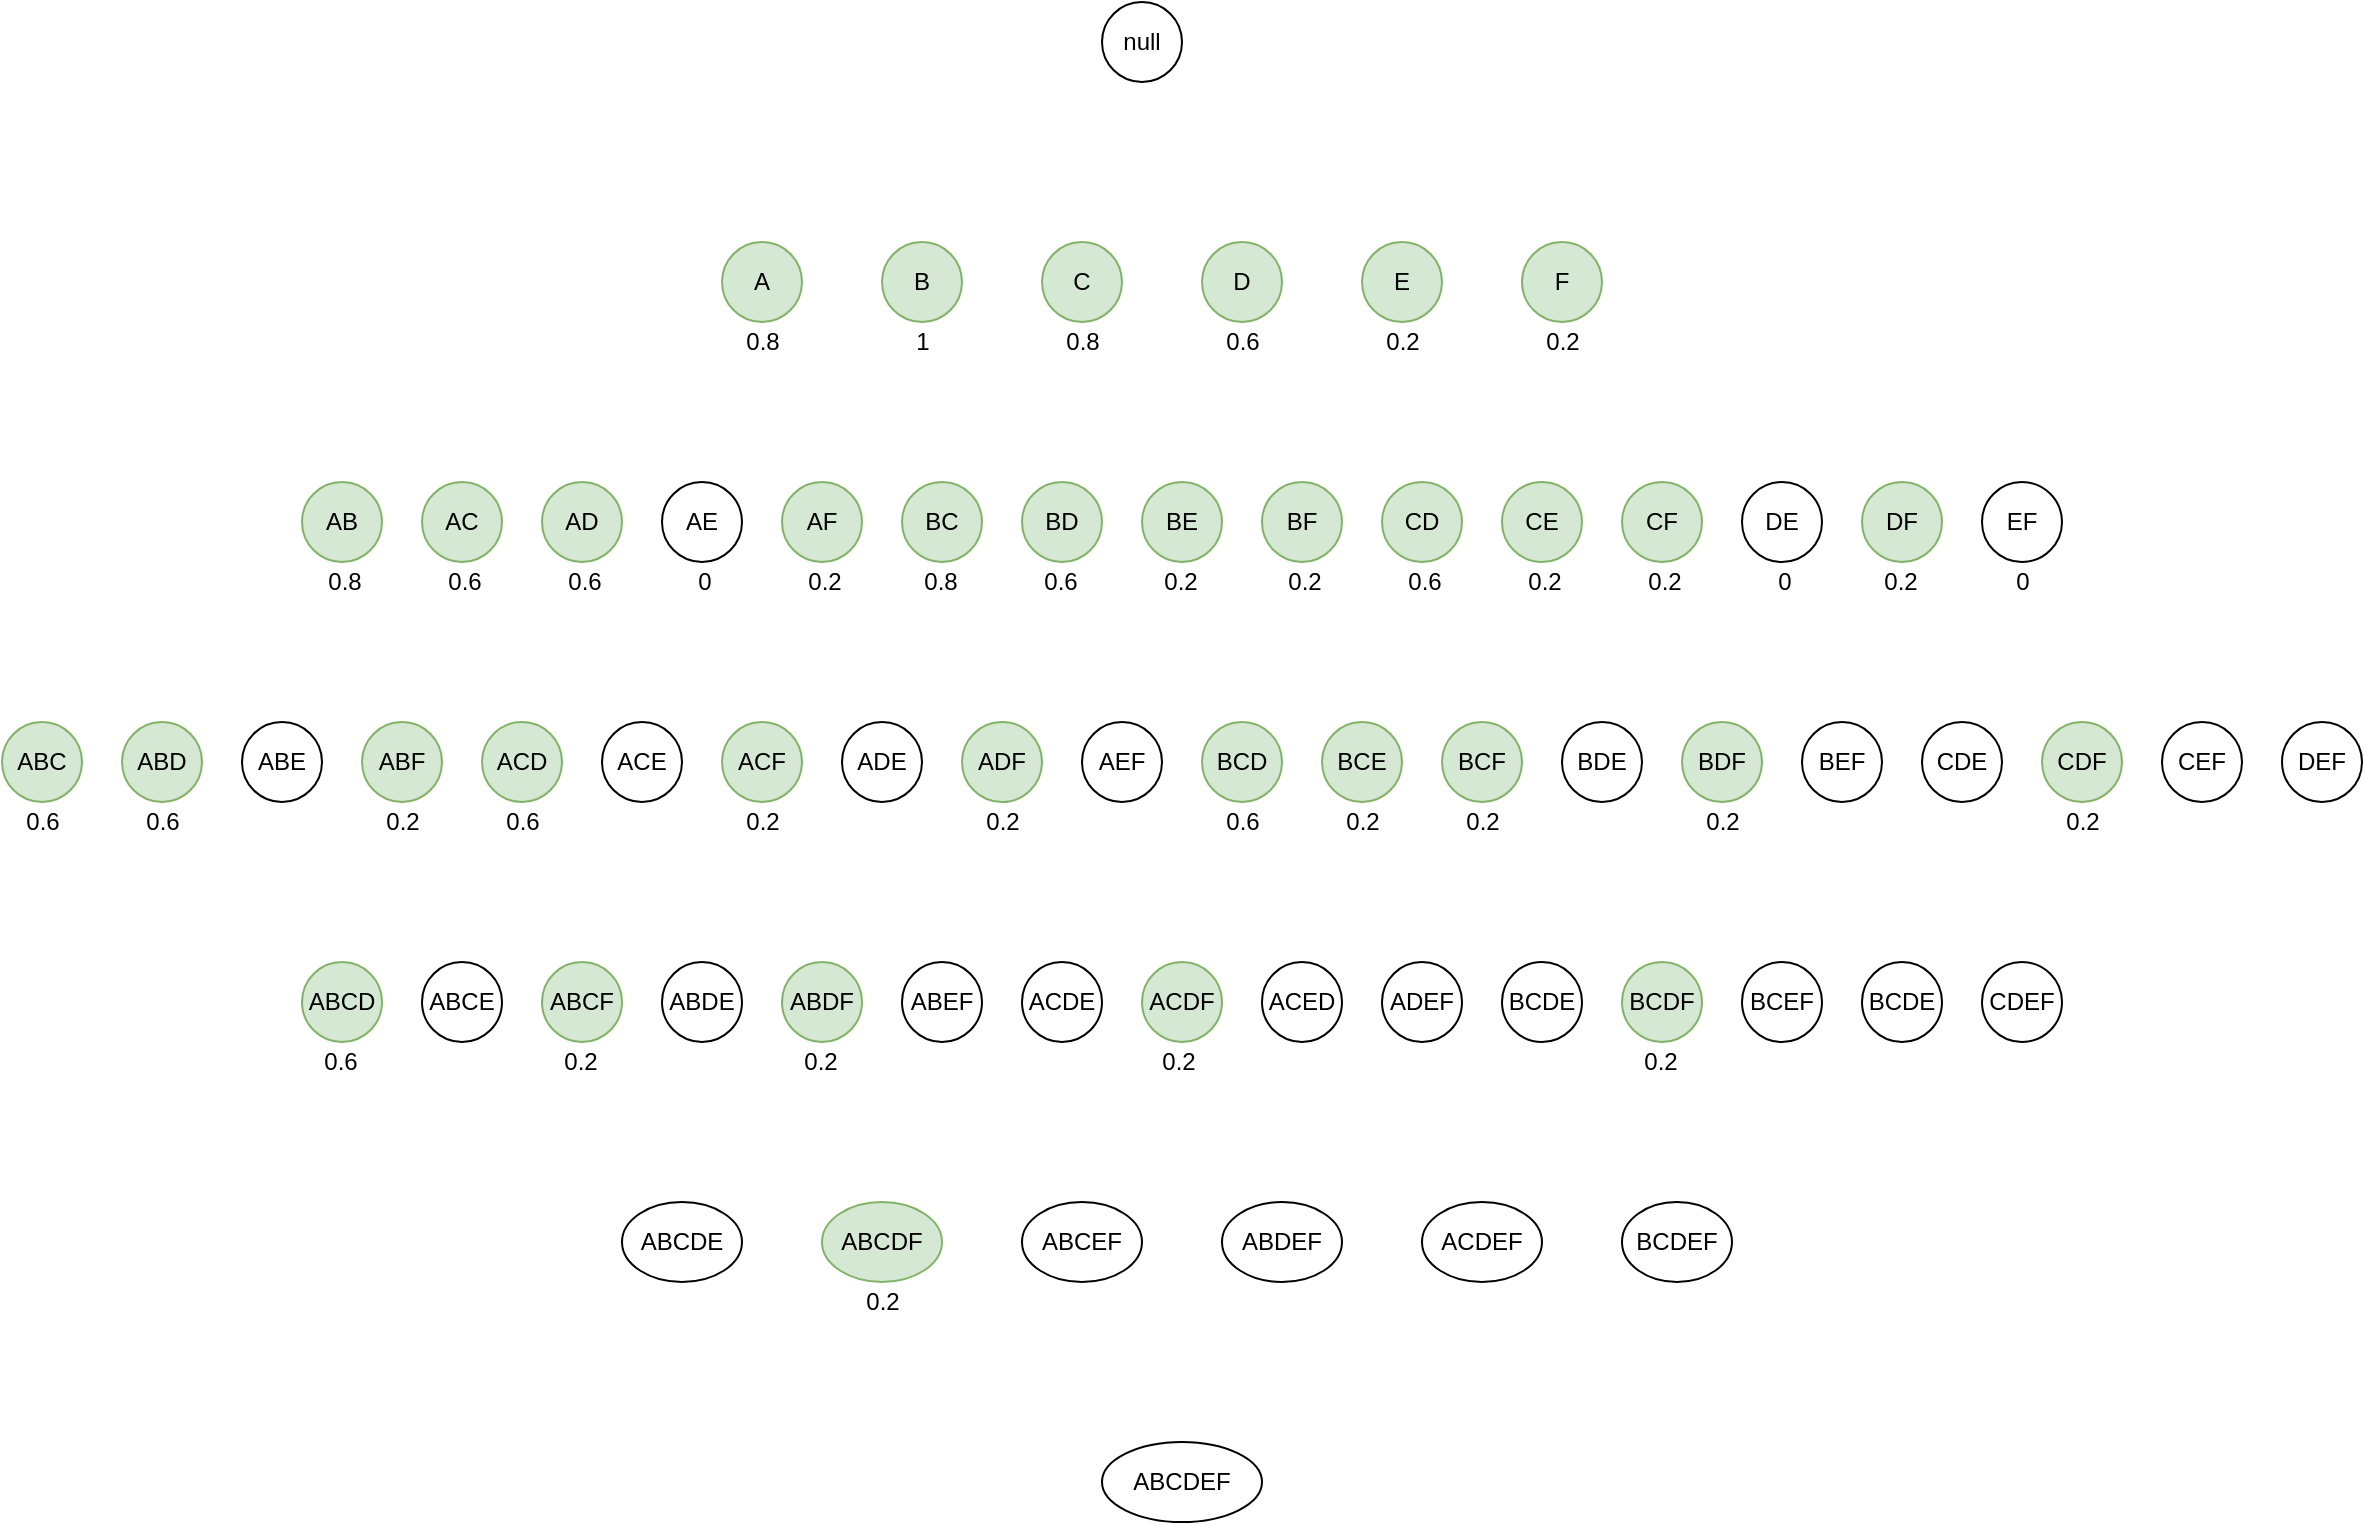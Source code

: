 <mxfile version="14.7.0" type="device"><diagram id="X65wY1Dg5AVJDhZkrvRW" name="Page-1"><mxGraphModel dx="2749" dy="934" grid="1" gridSize="10" guides="1" tooltips="1" connect="1" arrows="1" fold="1" page="1" pageScale="1" pageWidth="827" pageHeight="1169" math="0" shadow="0"><root><mxCell id="0"/><mxCell id="1" parent="0"/><mxCell id="b9go1vsI8JWXUfxIIshE-1" value="null" style="ellipse;whiteSpace=wrap;html=1;" vertex="1" parent="1"><mxGeometry x="360" y="160" width="40" height="40" as="geometry"/></mxCell><mxCell id="b9go1vsI8JWXUfxIIshE-2" value="A&lt;span style=&quot;color: rgba(0 , 0 , 0 , 0) ; font-family: monospace ; font-size: 0px&quot;&gt;%3CmxGraphModel%3E%3Croot%3E%3CmxCell%20id%3D%220%22%2F%3E%3CmxCell%20id%3D%221%22%20parent%3D%220%22%2F%3E%3CmxCell%20id%3D%222%22%20value%3D%22null%22%20style%3D%22ellipse%3BwhiteSpace%3Dwrap%3Bhtml%3D1%3B%22%20vertex%3D%221%22%20parent%3D%221%22%3E%3CmxGeometry%20x%3D%22360%22%20y%3D%22240%22%20width%3D%2240%22%20height%3D%2240%22%20as%3D%22geometry%22%2F%3E%3C%2FmxCell%3E%3C%2Froot%3E%3C%2FmxGraphModel%3E&lt;/span&gt;" style="ellipse;whiteSpace=wrap;html=1;fillColor=#d5e8d4;strokeColor=#82b366;" vertex="1" parent="1"><mxGeometry x="170" y="280" width="40" height="40" as="geometry"/></mxCell><mxCell id="b9go1vsI8JWXUfxIIshE-3" value="B" style="ellipse;whiteSpace=wrap;html=1;fillColor=#d5e8d4;strokeColor=#82b366;" vertex="1" parent="1"><mxGeometry x="250" y="280" width="40" height="40" as="geometry"/></mxCell><mxCell id="b9go1vsI8JWXUfxIIshE-4" value="C" style="ellipse;whiteSpace=wrap;html=1;fillColor=#d5e8d4;strokeColor=#82b366;" vertex="1" parent="1"><mxGeometry x="330" y="280" width="40" height="40" as="geometry"/></mxCell><mxCell id="b9go1vsI8JWXUfxIIshE-5" value="D" style="ellipse;whiteSpace=wrap;html=1;fillColor=#d5e8d4;strokeColor=#82b366;" vertex="1" parent="1"><mxGeometry x="410" y="280" width="40" height="40" as="geometry"/></mxCell><mxCell id="b9go1vsI8JWXUfxIIshE-6" value="E" style="ellipse;whiteSpace=wrap;html=1;fillColor=#d5e8d4;strokeColor=#82b366;" vertex="1" parent="1"><mxGeometry x="490" y="280" width="40" height="40" as="geometry"/></mxCell><mxCell id="b9go1vsI8JWXUfxIIshE-7" value="F" style="ellipse;whiteSpace=wrap;html=1;fillColor=#d5e8d4;strokeColor=#82b366;" vertex="1" parent="1"><mxGeometry x="570" y="280" width="40" height="40" as="geometry"/></mxCell><mxCell id="b9go1vsI8JWXUfxIIshE-8" value="AE" style="ellipse;whiteSpace=wrap;html=1;" vertex="1" parent="1"><mxGeometry x="140" y="400" width="40" height="40" as="geometry"/></mxCell><mxCell id="b9go1vsI8JWXUfxIIshE-9" value="AF" style="ellipse;whiteSpace=wrap;html=1;fillColor=#d5e8d4;strokeColor=#82b366;" vertex="1" parent="1"><mxGeometry x="200" y="400" width="40" height="40" as="geometry"/></mxCell><mxCell id="b9go1vsI8JWXUfxIIshE-10" value="BC" style="ellipse;whiteSpace=wrap;html=1;fillColor=#d5e8d4;strokeColor=#82b366;" vertex="1" parent="1"><mxGeometry x="260" y="400" width="40" height="40" as="geometry"/></mxCell><mxCell id="b9go1vsI8JWXUfxIIshE-11" value="BD" style="ellipse;whiteSpace=wrap;html=1;fillColor=#d5e8d4;strokeColor=#82b366;" vertex="1" parent="1"><mxGeometry x="320" y="400" width="40" height="40" as="geometry"/></mxCell><mxCell id="b9go1vsI8JWXUfxIIshE-12" value="BE" style="ellipse;whiteSpace=wrap;html=1;fillColor=#d5e8d4;strokeColor=#82b366;" vertex="1" parent="1"><mxGeometry x="380" y="400" width="40" height="40" as="geometry"/></mxCell><mxCell id="b9go1vsI8JWXUfxIIshE-13" value="BF" style="ellipse;whiteSpace=wrap;html=1;fillColor=#d5e8d4;strokeColor=#82b366;" vertex="1" parent="1"><mxGeometry x="440" y="400" width="40" height="40" as="geometry"/></mxCell><mxCell id="b9go1vsI8JWXUfxIIshE-14" value="CD" style="ellipse;whiteSpace=wrap;html=1;fillColor=#d5e8d4;strokeColor=#82b366;" vertex="1" parent="1"><mxGeometry x="500" y="400" width="40" height="40" as="geometry"/></mxCell><mxCell id="b9go1vsI8JWXUfxIIshE-15" value="CE" style="ellipse;whiteSpace=wrap;html=1;fillColor=#d5e8d4;strokeColor=#82b366;" vertex="1" parent="1"><mxGeometry x="560" y="400" width="40" height="40" as="geometry"/></mxCell><mxCell id="b9go1vsI8JWXUfxIIshE-16" value="CF" style="ellipse;whiteSpace=wrap;html=1;fillColor=#d5e8d4;strokeColor=#82b366;" vertex="1" parent="1"><mxGeometry x="620" y="400" width="40" height="40" as="geometry"/></mxCell><mxCell id="b9go1vsI8JWXUfxIIshE-17" value="DE" style="ellipse;whiteSpace=wrap;html=1;" vertex="1" parent="1"><mxGeometry x="680" y="400" width="40" height="40" as="geometry"/></mxCell><mxCell id="b9go1vsI8JWXUfxIIshE-18" value="DF" style="ellipse;whiteSpace=wrap;html=1;fillColor=#d5e8d4;strokeColor=#82b366;" vertex="1" parent="1"><mxGeometry x="740" y="400" width="40" height="40" as="geometry"/></mxCell><mxCell id="b9go1vsI8JWXUfxIIshE-19" value="EF" style="ellipse;whiteSpace=wrap;html=1;" vertex="1" parent="1"><mxGeometry x="800" y="400" width="40" height="40" as="geometry"/></mxCell><mxCell id="b9go1vsI8JWXUfxIIshE-20" value="AB" style="ellipse;whiteSpace=wrap;html=1;fillColor=#d5e8d4;strokeColor=#82b366;" vertex="1" parent="1"><mxGeometry x="-40" y="400" width="40" height="40" as="geometry"/></mxCell><mxCell id="b9go1vsI8JWXUfxIIshE-21" value="AC" style="ellipse;whiteSpace=wrap;html=1;fillColor=#d5e8d4;strokeColor=#82b366;" vertex="1" parent="1"><mxGeometry x="20" y="400" width="40" height="40" as="geometry"/></mxCell><mxCell id="b9go1vsI8JWXUfxIIshE-22" value="AD" style="ellipse;whiteSpace=wrap;html=1;fillColor=#d5e8d4;strokeColor=#82b366;" vertex="1" parent="1"><mxGeometry x="80" y="400" width="40" height="40" as="geometry"/></mxCell><mxCell id="b9go1vsI8JWXUfxIIshE-38" value="ABF" style="ellipse;whiteSpace=wrap;html=1;fillColor=#d5e8d4;strokeColor=#82b366;" vertex="1" parent="1"><mxGeometry x="-10" y="520" width="40" height="40" as="geometry"/></mxCell><mxCell id="b9go1vsI8JWXUfxIIshE-39" value="ACD" style="ellipse;whiteSpace=wrap;html=1;fillColor=#d5e8d4;strokeColor=#82b366;" vertex="1" parent="1"><mxGeometry x="50" y="520" width="40" height="40" as="geometry"/></mxCell><mxCell id="b9go1vsI8JWXUfxIIshE-40" value="ACE" style="ellipse;whiteSpace=wrap;html=1;" vertex="1" parent="1"><mxGeometry x="110" y="520" width="40" height="40" as="geometry"/></mxCell><mxCell id="b9go1vsI8JWXUfxIIshE-41" value="ACF" style="ellipse;whiteSpace=wrap;html=1;fillColor=#d5e8d4;strokeColor=#82b366;" vertex="1" parent="1"><mxGeometry x="170" y="520" width="40" height="40" as="geometry"/></mxCell><mxCell id="b9go1vsI8JWXUfxIIshE-42" value="ADE" style="ellipse;whiteSpace=wrap;html=1;" vertex="1" parent="1"><mxGeometry x="230" y="520" width="40" height="40" as="geometry"/></mxCell><mxCell id="b9go1vsI8JWXUfxIIshE-43" value="ADF" style="ellipse;whiteSpace=wrap;html=1;fillColor=#d5e8d4;strokeColor=#82b366;" vertex="1" parent="1"><mxGeometry x="290" y="520" width="40" height="40" as="geometry"/></mxCell><mxCell id="b9go1vsI8JWXUfxIIshE-44" value="AEF" style="ellipse;whiteSpace=wrap;html=1;" vertex="1" parent="1"><mxGeometry x="350" y="520" width="40" height="40" as="geometry"/></mxCell><mxCell id="b9go1vsI8JWXUfxIIshE-45" value="BCD" style="ellipse;whiteSpace=wrap;html=1;fillColor=#d5e8d4;strokeColor=#82b366;" vertex="1" parent="1"><mxGeometry x="410" y="520" width="40" height="40" as="geometry"/></mxCell><mxCell id="b9go1vsI8JWXUfxIIshE-46" value="BCE" style="ellipse;whiteSpace=wrap;html=1;fillColor=#d5e8d4;strokeColor=#82b366;" vertex="1" parent="1"><mxGeometry x="470" y="520" width="40" height="40" as="geometry"/></mxCell><mxCell id="b9go1vsI8JWXUfxIIshE-47" value="BCF" style="ellipse;whiteSpace=wrap;html=1;fillColor=#d5e8d4;strokeColor=#82b366;" vertex="1" parent="1"><mxGeometry x="530" y="520" width="40" height="40" as="geometry"/></mxCell><mxCell id="b9go1vsI8JWXUfxIIshE-48" value="BDE" style="ellipse;whiteSpace=wrap;html=1;" vertex="1" parent="1"><mxGeometry x="590" y="520" width="40" height="40" as="geometry"/></mxCell><mxCell id="b9go1vsI8JWXUfxIIshE-49" value="BDF" style="ellipse;whiteSpace=wrap;html=1;fillColor=#d5e8d4;strokeColor=#82b366;" vertex="1" parent="1"><mxGeometry x="650" y="520" width="40" height="40" as="geometry"/></mxCell><mxCell id="b9go1vsI8JWXUfxIIshE-50" value="ABC" style="ellipse;whiteSpace=wrap;html=1;fillColor=#d5e8d4;strokeColor=#82b366;" vertex="1" parent="1"><mxGeometry x="-190" y="520" width="40" height="40" as="geometry"/></mxCell><mxCell id="b9go1vsI8JWXUfxIIshE-51" value="ABD" style="ellipse;whiteSpace=wrap;html=1;fillColor=#d5e8d4;strokeColor=#82b366;" vertex="1" parent="1"><mxGeometry x="-130" y="520" width="40" height="40" as="geometry"/></mxCell><mxCell id="b9go1vsI8JWXUfxIIshE-52" value="ABE" style="ellipse;whiteSpace=wrap;html=1;" vertex="1" parent="1"><mxGeometry x="-70" y="520" width="40" height="40" as="geometry"/></mxCell><mxCell id="b9go1vsI8JWXUfxIIshE-53" value="CEF" style="ellipse;whiteSpace=wrap;html=1;" vertex="1" parent="1"><mxGeometry x="890" y="520" width="40" height="40" as="geometry"/></mxCell><mxCell id="b9go1vsI8JWXUfxIIshE-54" value="DEF" style="ellipse;whiteSpace=wrap;html=1;" vertex="1" parent="1"><mxGeometry x="950" y="520" width="40" height="40" as="geometry"/></mxCell><mxCell id="b9go1vsI8JWXUfxIIshE-55" value="BEF" style="ellipse;whiteSpace=wrap;html=1;" vertex="1" parent="1"><mxGeometry x="710" y="520" width="40" height="40" as="geometry"/></mxCell><mxCell id="b9go1vsI8JWXUfxIIshE-56" value="CDE" style="ellipse;whiteSpace=wrap;html=1;" vertex="1" parent="1"><mxGeometry x="770" y="520" width="40" height="40" as="geometry"/></mxCell><mxCell id="b9go1vsI8JWXUfxIIshE-57" value="CDF" style="ellipse;whiteSpace=wrap;html=1;fillColor=#d5e8d4;strokeColor=#82b366;" vertex="1" parent="1"><mxGeometry x="830" y="520" width="40" height="40" as="geometry"/></mxCell><mxCell id="b9go1vsI8JWXUfxIIshE-58" value="ABDE" style="ellipse;whiteSpace=wrap;html=1;" vertex="1" parent="1"><mxGeometry x="140" y="640" width="40" height="40" as="geometry"/></mxCell><mxCell id="b9go1vsI8JWXUfxIIshE-59" value="ABDF" style="ellipse;whiteSpace=wrap;html=1;fillColor=#d5e8d4;strokeColor=#82b366;" vertex="1" parent="1"><mxGeometry x="200" y="640" width="40" height="40" as="geometry"/></mxCell><mxCell id="b9go1vsI8JWXUfxIIshE-60" value="ABEF" style="ellipse;whiteSpace=wrap;html=1;" vertex="1" parent="1"><mxGeometry x="260" y="640" width="40" height="40" as="geometry"/></mxCell><mxCell id="b9go1vsI8JWXUfxIIshE-61" value="ACDE" style="ellipse;whiteSpace=wrap;html=1;" vertex="1" parent="1"><mxGeometry x="320" y="640" width="40" height="40" as="geometry"/></mxCell><mxCell id="b9go1vsI8JWXUfxIIshE-62" value="ACDF" style="ellipse;whiteSpace=wrap;html=1;fillColor=#d5e8d4;strokeColor=#82b366;" vertex="1" parent="1"><mxGeometry x="380" y="640" width="40" height="40" as="geometry"/></mxCell><mxCell id="b9go1vsI8JWXUfxIIshE-63" value="ACED" style="ellipse;whiteSpace=wrap;html=1;" vertex="1" parent="1"><mxGeometry x="440" y="640" width="40" height="40" as="geometry"/></mxCell><mxCell id="b9go1vsI8JWXUfxIIshE-64" value="ADEF" style="ellipse;whiteSpace=wrap;html=1;" vertex="1" parent="1"><mxGeometry x="500" y="640" width="40" height="40" as="geometry"/></mxCell><mxCell id="b9go1vsI8JWXUfxIIshE-65" value="BCDE" style="ellipse;whiteSpace=wrap;html=1;" vertex="1" parent="1"><mxGeometry x="560" y="640" width="40" height="40" as="geometry"/></mxCell><mxCell id="b9go1vsI8JWXUfxIIshE-66" value="BCDF" style="ellipse;whiteSpace=wrap;html=1;fillColor=#d5e8d4;strokeColor=#82b366;" vertex="1" parent="1"><mxGeometry x="620" y="640" width="40" height="40" as="geometry"/></mxCell><mxCell id="b9go1vsI8JWXUfxIIshE-67" value="BCEF" style="ellipse;whiteSpace=wrap;html=1;" vertex="1" parent="1"><mxGeometry x="680" y="640" width="40" height="40" as="geometry"/></mxCell><mxCell id="b9go1vsI8JWXUfxIIshE-68" value="BCDE" style="ellipse;whiteSpace=wrap;html=1;" vertex="1" parent="1"><mxGeometry x="740" y="640" width="40" height="40" as="geometry"/></mxCell><mxCell id="b9go1vsI8JWXUfxIIshE-69" value="CDEF" style="ellipse;whiteSpace=wrap;html=1;" vertex="1" parent="1"><mxGeometry x="800" y="640" width="40" height="40" as="geometry"/></mxCell><mxCell id="b9go1vsI8JWXUfxIIshE-70" value="ABCD" style="ellipse;whiteSpace=wrap;html=1;fillColor=#d5e8d4;strokeColor=#82b366;" vertex="1" parent="1"><mxGeometry x="-40" y="640" width="40" height="40" as="geometry"/></mxCell><mxCell id="b9go1vsI8JWXUfxIIshE-71" value="ABCE" style="ellipse;whiteSpace=wrap;html=1;" vertex="1" parent="1"><mxGeometry x="20" y="640" width="40" height="40" as="geometry"/></mxCell><mxCell id="b9go1vsI8JWXUfxIIshE-72" value="ABCF" style="ellipse;whiteSpace=wrap;html=1;fillColor=#d5e8d4;strokeColor=#82b366;" vertex="1" parent="1"><mxGeometry x="80" y="640" width="40" height="40" as="geometry"/></mxCell><mxCell id="b9go1vsI8JWXUfxIIshE-73" value="ABCDE" style="ellipse;whiteSpace=wrap;html=1;" vertex="1" parent="1"><mxGeometry x="120" y="760" width="60" height="40" as="geometry"/></mxCell><mxCell id="b9go1vsI8JWXUfxIIshE-74" value="ABCDF" style="ellipse;whiteSpace=wrap;html=1;fillColor=#d5e8d4;strokeColor=#82b366;" vertex="1" parent="1"><mxGeometry x="220" y="760" width="60" height="40" as="geometry"/></mxCell><mxCell id="b9go1vsI8JWXUfxIIshE-75" value="ABCEF" style="ellipse;whiteSpace=wrap;html=1;" vertex="1" parent="1"><mxGeometry x="320" y="760" width="60" height="40" as="geometry"/></mxCell><mxCell id="b9go1vsI8JWXUfxIIshE-76" value="ABDEF" style="ellipse;whiteSpace=wrap;html=1;" vertex="1" parent="1"><mxGeometry x="420" y="760" width="60" height="40" as="geometry"/></mxCell><mxCell id="b9go1vsI8JWXUfxIIshE-77" value="ACDEF" style="ellipse;whiteSpace=wrap;html=1;" vertex="1" parent="1"><mxGeometry x="520" y="760" width="60" height="40" as="geometry"/></mxCell><mxCell id="b9go1vsI8JWXUfxIIshE-78" value="BCDEF" style="ellipse;whiteSpace=wrap;html=1;" vertex="1" parent="1"><mxGeometry x="620" y="760" width="55" height="40" as="geometry"/></mxCell><mxCell id="b9go1vsI8JWXUfxIIshE-79" value="ABCDEF" style="ellipse;whiteSpace=wrap;html=1;" vertex="1" parent="1"><mxGeometry x="360" y="880" width="80" height="40" as="geometry"/></mxCell><mxCell id="b9go1vsI8JWXUfxIIshE-81" value="0.8" style="text;html=1;align=center;verticalAlign=middle;resizable=0;points=[];autosize=1;strokeColor=none;" vertex="1" parent="1"><mxGeometry x="175" y="320" width="30" height="20" as="geometry"/></mxCell><mxCell id="b9go1vsI8JWXUfxIIshE-83" value="1" style="text;html=1;align=center;verticalAlign=middle;resizable=0;points=[];autosize=1;strokeColor=none;" vertex="1" parent="1"><mxGeometry x="260" y="320" width="20" height="20" as="geometry"/></mxCell><mxCell id="b9go1vsI8JWXUfxIIshE-84" value="0.8" style="text;html=1;align=center;verticalAlign=middle;resizable=0;points=[];autosize=1;strokeColor=none;" vertex="1" parent="1"><mxGeometry x="335" y="320" width="30" height="20" as="geometry"/></mxCell><mxCell id="b9go1vsI8JWXUfxIIshE-85" value="0.6" style="text;html=1;align=center;verticalAlign=middle;resizable=0;points=[];autosize=1;strokeColor=none;" vertex="1" parent="1"><mxGeometry x="415" y="320" width="30" height="20" as="geometry"/></mxCell><mxCell id="b9go1vsI8JWXUfxIIshE-86" value="0.2" style="text;html=1;align=center;verticalAlign=middle;resizable=0;points=[];autosize=1;strokeColor=none;" vertex="1" parent="1"><mxGeometry x="495" y="320" width="30" height="20" as="geometry"/></mxCell><mxCell id="b9go1vsI8JWXUfxIIshE-87" value="0.2" style="text;html=1;align=center;verticalAlign=middle;resizable=0;points=[];autosize=1;strokeColor=none;" vertex="1" parent="1"><mxGeometry x="575" y="320" width="30" height="20" as="geometry"/></mxCell><mxCell id="b9go1vsI8JWXUfxIIshE-104" value="0.6" style="text;html=1;align=center;verticalAlign=middle;resizable=0;points=[];autosize=1;strokeColor=none;" vertex="1" parent="1"><mxGeometry x="-185" y="560" width="30" height="20" as="geometry"/></mxCell><mxCell id="b9go1vsI8JWXUfxIIshE-105" value="0.6" style="text;html=1;align=center;verticalAlign=middle;resizable=0;points=[];autosize=1;strokeColor=none;" vertex="1" parent="1"><mxGeometry x="-125" y="560" width="30" height="20" as="geometry"/></mxCell><mxCell id="b9go1vsI8JWXUfxIIshE-107" value="0.2" style="text;html=1;align=center;verticalAlign=middle;resizable=0;points=[];autosize=1;strokeColor=none;" vertex="1" parent="1"><mxGeometry x="-5" y="560" width="30" height="20" as="geometry"/></mxCell><mxCell id="b9go1vsI8JWXUfxIIshE-108" value="0.6" style="text;html=1;align=center;verticalAlign=middle;resizable=0;points=[];autosize=1;strokeColor=none;" vertex="1" parent="1"><mxGeometry x="55" y="560" width="30" height="20" as="geometry"/></mxCell><mxCell id="b9go1vsI8JWXUfxIIshE-110" value="0.2" style="text;html=1;align=center;verticalAlign=middle;resizable=0;points=[];autosize=1;strokeColor=none;" vertex="1" parent="1"><mxGeometry x="175" y="560" width="30" height="20" as="geometry"/></mxCell><mxCell id="b9go1vsI8JWXUfxIIshE-112" value="0.2" style="text;html=1;align=center;verticalAlign=middle;resizable=0;points=[];autosize=1;strokeColor=none;" vertex="1" parent="1"><mxGeometry x="295" y="560" width="30" height="20" as="geometry"/></mxCell><mxCell id="b9go1vsI8JWXUfxIIshE-114" value="0.6" style="text;html=1;align=center;verticalAlign=middle;resizable=0;points=[];autosize=1;strokeColor=none;" vertex="1" parent="1"><mxGeometry x="415" y="560" width="30" height="20" as="geometry"/></mxCell><mxCell id="b9go1vsI8JWXUfxIIshE-115" value="0.2" style="text;html=1;align=center;verticalAlign=middle;resizable=0;points=[];autosize=1;strokeColor=none;" vertex="1" parent="1"><mxGeometry x="475" y="560" width="30" height="20" as="geometry"/></mxCell><mxCell id="b9go1vsI8JWXUfxIIshE-116" value="0.2" style="text;html=1;align=center;verticalAlign=middle;resizable=0;points=[];autosize=1;strokeColor=none;" vertex="1" parent="1"><mxGeometry x="535" y="560" width="30" height="20" as="geometry"/></mxCell><mxCell id="b9go1vsI8JWXUfxIIshE-118" value="0.2" style="text;html=1;align=center;verticalAlign=middle;resizable=0;points=[];autosize=1;strokeColor=none;" vertex="1" parent="1"><mxGeometry x="655" y="560" width="30" height="20" as="geometry"/></mxCell><mxCell id="b9go1vsI8JWXUfxIIshE-121" value="0.2" style="text;html=1;align=center;verticalAlign=middle;resizable=0;points=[];autosize=1;strokeColor=none;" vertex="1" parent="1"><mxGeometry x="835" y="560" width="30" height="20" as="geometry"/></mxCell><mxCell id="b9go1vsI8JWXUfxIIshE-124" value="0.8" style="text;html=1;align=center;verticalAlign=middle;resizable=0;points=[];autosize=1;strokeColor=none;" vertex="1" parent="1"><mxGeometry x="-34.25" y="440" width="30" height="20" as="geometry"/></mxCell><mxCell id="b9go1vsI8JWXUfxIIshE-125" value="0.6" style="text;html=1;align=center;verticalAlign=middle;resizable=0;points=[];autosize=1;strokeColor=none;" vertex="1" parent="1"><mxGeometry x="25.75" y="440" width="30" height="20" as="geometry"/></mxCell><mxCell id="b9go1vsI8JWXUfxIIshE-126" value="0.6" style="text;html=1;align=center;verticalAlign=middle;resizable=0;points=[];autosize=1;strokeColor=none;" vertex="1" parent="1"><mxGeometry x="85.75" y="440" width="30" height="20" as="geometry"/></mxCell><mxCell id="b9go1vsI8JWXUfxIIshE-127" value="0" style="text;html=1;align=center;verticalAlign=middle;resizable=0;points=[];autosize=1;strokeColor=none;" vertex="1" parent="1"><mxGeometry x="150.75" y="440" width="20" height="20" as="geometry"/></mxCell><mxCell id="b9go1vsI8JWXUfxIIshE-128" value="0.2" style="text;html=1;align=center;verticalAlign=middle;resizable=0;points=[];autosize=1;strokeColor=none;" vertex="1" parent="1"><mxGeometry x="205.75" y="440" width="30" height="20" as="geometry"/></mxCell><mxCell id="b9go1vsI8JWXUfxIIshE-129" value="0.8" style="text;html=1;align=center;verticalAlign=middle;resizable=0;points=[];autosize=1;strokeColor=none;" vertex="1" parent="1"><mxGeometry x="264.25" y="440" width="30" height="20" as="geometry"/></mxCell><mxCell id="b9go1vsI8JWXUfxIIshE-130" value="0.6" style="text;html=1;align=center;verticalAlign=middle;resizable=0;points=[];autosize=1;strokeColor=none;" vertex="1" parent="1"><mxGeometry x="324.25" y="440" width="30" height="20" as="geometry"/></mxCell><mxCell id="b9go1vsI8JWXUfxIIshE-131" value="0.2" style="text;html=1;align=center;verticalAlign=middle;resizable=0;points=[];autosize=1;strokeColor=none;" vertex="1" parent="1"><mxGeometry x="384.25" y="440" width="30" height="20" as="geometry"/></mxCell><mxCell id="b9go1vsI8JWXUfxIIshE-132" value="0.2" style="text;html=1;align=center;verticalAlign=middle;resizable=0;points=[];autosize=1;strokeColor=none;" vertex="1" parent="1"><mxGeometry x="445.75" y="440" width="30" height="20" as="geometry"/></mxCell><mxCell id="b9go1vsI8JWXUfxIIshE-133" value="0.6" style="text;html=1;align=center;verticalAlign=middle;resizable=0;points=[];autosize=1;strokeColor=none;" vertex="1" parent="1"><mxGeometry x="505.75" y="440" width="30" height="20" as="geometry"/></mxCell><mxCell id="b9go1vsI8JWXUfxIIshE-134" value="0.2" style="text;html=1;align=center;verticalAlign=middle;resizable=0;points=[];autosize=1;strokeColor=none;" vertex="1" parent="1"><mxGeometry x="565.75" y="440" width="30" height="20" as="geometry"/></mxCell><mxCell id="b9go1vsI8JWXUfxIIshE-135" value="0.2" style="text;html=1;align=center;verticalAlign=middle;resizable=0;points=[];autosize=1;strokeColor=none;" vertex="1" parent="1"><mxGeometry x="625.75" y="440" width="30" height="20" as="geometry"/></mxCell><mxCell id="b9go1vsI8JWXUfxIIshE-136" value="0" style="text;html=1;align=center;verticalAlign=middle;resizable=0;points=[];autosize=1;strokeColor=none;" vertex="1" parent="1"><mxGeometry x="690.75" y="440" width="20" height="20" as="geometry"/></mxCell><mxCell id="b9go1vsI8JWXUfxIIshE-137" value="0.2" style="text;html=1;align=center;verticalAlign=middle;resizable=0;points=[];autosize=1;strokeColor=none;" vertex="1" parent="1"><mxGeometry x="744.25" y="440" width="30" height="20" as="geometry"/></mxCell><mxCell id="b9go1vsI8JWXUfxIIshE-138" value="0" style="text;html=1;align=center;verticalAlign=middle;resizable=0;points=[];autosize=1;strokeColor=none;" vertex="1" parent="1"><mxGeometry x="810" y="440" width="20" height="20" as="geometry"/></mxCell><mxCell id="b9go1vsI8JWXUfxIIshE-139" value="0.6" style="text;html=1;align=center;verticalAlign=middle;resizable=0;points=[];autosize=1;strokeColor=none;" vertex="1" parent="1"><mxGeometry x="-36" y="680" width="30" height="20" as="geometry"/></mxCell><mxCell id="b9go1vsI8JWXUfxIIshE-141" value="0.2" style="text;html=1;align=center;verticalAlign=middle;resizable=0;points=[];autosize=1;strokeColor=none;" vertex="1" parent="1"><mxGeometry x="84" y="680" width="30" height="20" as="geometry"/></mxCell><mxCell id="b9go1vsI8JWXUfxIIshE-143" value="0.2" style="text;html=1;align=center;verticalAlign=middle;resizable=0;points=[];autosize=1;strokeColor=none;" vertex="1" parent="1"><mxGeometry x="204" y="680" width="30" height="20" as="geometry"/></mxCell><mxCell id="b9go1vsI8JWXUfxIIshE-146" value="0.2" style="text;html=1;align=center;verticalAlign=middle;resizable=0;points=[];autosize=1;strokeColor=none;" vertex="1" parent="1"><mxGeometry x="382.5" y="680" width="30" height="20" as="geometry"/></mxCell><mxCell id="b9go1vsI8JWXUfxIIshE-150" value="0.2" style="text;html=1;align=center;verticalAlign=middle;resizable=0;points=[];autosize=1;strokeColor=none;" vertex="1" parent="1"><mxGeometry x="624" y="680" width="30" height="20" as="geometry"/></mxCell><mxCell id="b9go1vsI8JWXUfxIIshE-155" value="0.2" style="text;html=1;align=center;verticalAlign=middle;resizable=0;points=[];autosize=1;strokeColor=none;" vertex="1" parent="1"><mxGeometry x="235" y="800" width="30" height="20" as="geometry"/></mxCell></root></mxGraphModel></diagram></mxfile>